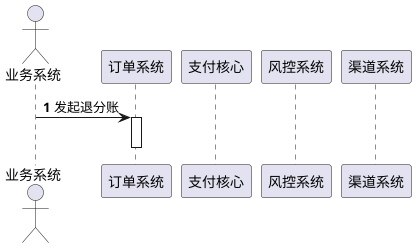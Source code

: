 @startuml
'https://plantuml.com/sequence-diagram

autonumber

actor 业务系统 as user
participant 订单系统 as order
participant 支付核心 as core
participant 风控系统 as func
participant 渠道系统 as channel

user -> order: 发起退分账
activate order


deactivate order
@enduml